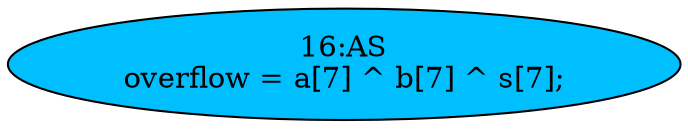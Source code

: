strict digraph "" {
	node [label="\N"];
	"16:AS"	[ast="<pyverilog.vparser.ast.Assign object at 0x7f74d45df790>",
		def_var="['overflow']",
		fillcolor=deepskyblue,
		label="16:AS
overflow = a[7] ^ b[7] ^ s[7];",
		statements="[]",
		style=filled,
		typ=Assign,
		use_var="['a', 'b', 's']"];
}
